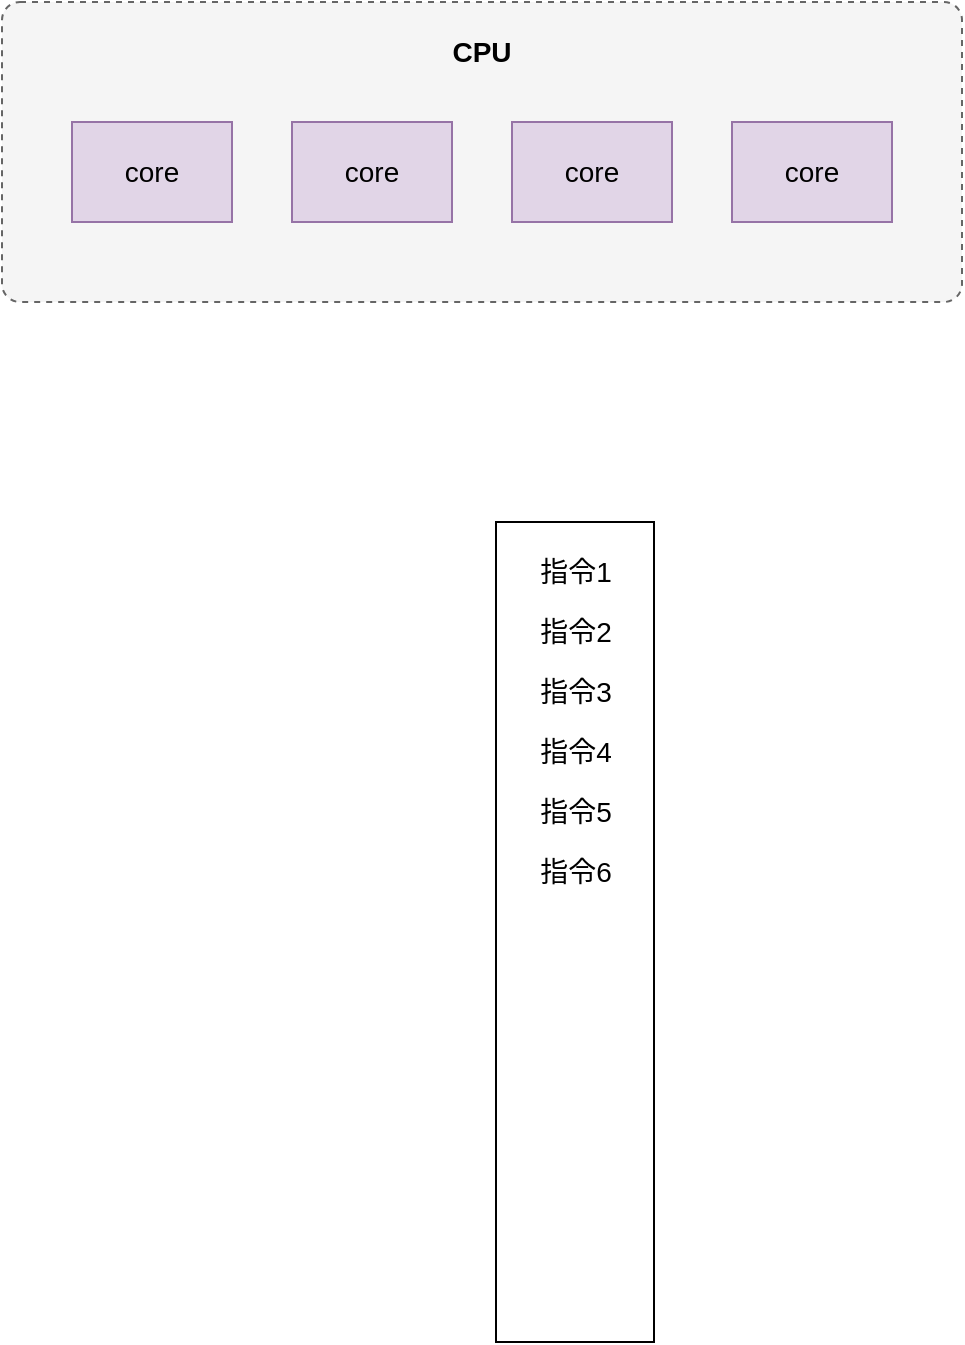 <mxfile version="20.1.3" type="github">
  <diagram id="yHg9e6FnaKHltq3A6-f5" name="第 1 页">
    <mxGraphModel dx="1305" dy="781" grid="1" gridSize="10" guides="1" tooltips="1" connect="1" arrows="1" fold="1" page="1" pageScale="1" pageWidth="827" pageHeight="1169" math="0" shadow="0">
      <root>
        <mxCell id="0" />
        <mxCell id="1" parent="0" />
        <mxCell id="qmxdAk4o4CNsmubfr80v-1" value="" style="rounded=1;whiteSpace=wrap;html=1;dashed=1;arcSize=6;fillColor=#f5f5f5;fontColor=#333333;strokeColor=#666666;" vertex="1" parent="1">
          <mxGeometry x="174" y="100" width="480" height="150" as="geometry" />
        </mxCell>
        <mxCell id="qmxdAk4o4CNsmubfr80v-2" value="&lt;font style=&quot;font-size: 14px;&quot;&gt;core&lt;/font&gt;" style="rounded=0;whiteSpace=wrap;html=1;fillColor=#e1d5e7;strokeColor=#9673a6;" vertex="1" parent="1">
          <mxGeometry x="209" y="160" width="80" height="50" as="geometry" />
        </mxCell>
        <mxCell id="qmxdAk4o4CNsmubfr80v-3" value="&lt;font style=&quot;font-size: 14px;&quot;&gt;core&lt;/font&gt;" style="rounded=0;whiteSpace=wrap;html=1;fillColor=#e1d5e7;strokeColor=#9673a6;" vertex="1" parent="1">
          <mxGeometry x="319" y="160" width="80" height="50" as="geometry" />
        </mxCell>
        <mxCell id="qmxdAk4o4CNsmubfr80v-4" value="&lt;font style=&quot;font-size: 14px;&quot;&gt;core&lt;/font&gt;" style="rounded=0;whiteSpace=wrap;html=1;fillColor=#e1d5e7;strokeColor=#9673a6;" vertex="1" parent="1">
          <mxGeometry x="429" y="160" width="80" height="50" as="geometry" />
        </mxCell>
        <mxCell id="qmxdAk4o4CNsmubfr80v-5" value="&lt;font style=&quot;font-size: 14px;&quot;&gt;core&lt;/font&gt;" style="rounded=0;whiteSpace=wrap;html=1;fillColor=#e1d5e7;strokeColor=#9673a6;" vertex="1" parent="1">
          <mxGeometry x="539" y="160" width="80" height="50" as="geometry" />
        </mxCell>
        <mxCell id="qmxdAk4o4CNsmubfr80v-6" value="CPU" style="text;html=1;strokeColor=none;fillColor=none;align=center;verticalAlign=middle;whiteSpace=wrap;rounded=0;fontSize=14;fontStyle=1" vertex="1" parent="1">
          <mxGeometry x="384" y="110" width="60" height="30" as="geometry" />
        </mxCell>
        <mxCell id="qmxdAk4o4CNsmubfr80v-7" value="" style="rounded=0;whiteSpace=wrap;html=1;fontSize=14;" vertex="1" parent="1">
          <mxGeometry x="421" y="360" width="79" height="410" as="geometry" />
        </mxCell>
        <mxCell id="qmxdAk4o4CNsmubfr80v-8" value="指令1" style="text;html=1;strokeColor=none;fillColor=none;align=center;verticalAlign=middle;whiteSpace=wrap;rounded=0;fontSize=14;" vertex="1" parent="1">
          <mxGeometry x="430.5" y="370" width="60" height="30" as="geometry" />
        </mxCell>
        <mxCell id="qmxdAk4o4CNsmubfr80v-9" value="指令2" style="text;html=1;strokeColor=none;fillColor=none;align=center;verticalAlign=middle;whiteSpace=wrap;rounded=0;fontSize=14;" vertex="1" parent="1">
          <mxGeometry x="430.5" y="400" width="60" height="30" as="geometry" />
        </mxCell>
        <mxCell id="qmxdAk4o4CNsmubfr80v-10" value="指令3" style="text;html=1;strokeColor=none;fillColor=none;align=center;verticalAlign=middle;whiteSpace=wrap;rounded=0;fontSize=14;" vertex="1" parent="1">
          <mxGeometry x="430.5" y="430" width="60" height="30" as="geometry" />
        </mxCell>
        <mxCell id="qmxdAk4o4CNsmubfr80v-11" value="指令4" style="text;html=1;strokeColor=none;fillColor=none;align=center;verticalAlign=middle;whiteSpace=wrap;rounded=0;fontSize=14;" vertex="1" parent="1">
          <mxGeometry x="430.5" y="460" width="60" height="30" as="geometry" />
        </mxCell>
        <mxCell id="qmxdAk4o4CNsmubfr80v-12" value="指令5" style="text;html=1;strokeColor=none;fillColor=none;align=center;verticalAlign=middle;whiteSpace=wrap;rounded=0;fontSize=14;" vertex="1" parent="1">
          <mxGeometry x="430.5" y="490" width="60" height="30" as="geometry" />
        </mxCell>
        <mxCell id="qmxdAk4o4CNsmubfr80v-13" value="指令6" style="text;html=1;strokeColor=none;fillColor=none;align=center;verticalAlign=middle;whiteSpace=wrap;rounded=0;fontSize=14;" vertex="1" parent="1">
          <mxGeometry x="430.5" y="520" width="60" height="30" as="geometry" />
        </mxCell>
      </root>
    </mxGraphModel>
  </diagram>
</mxfile>
